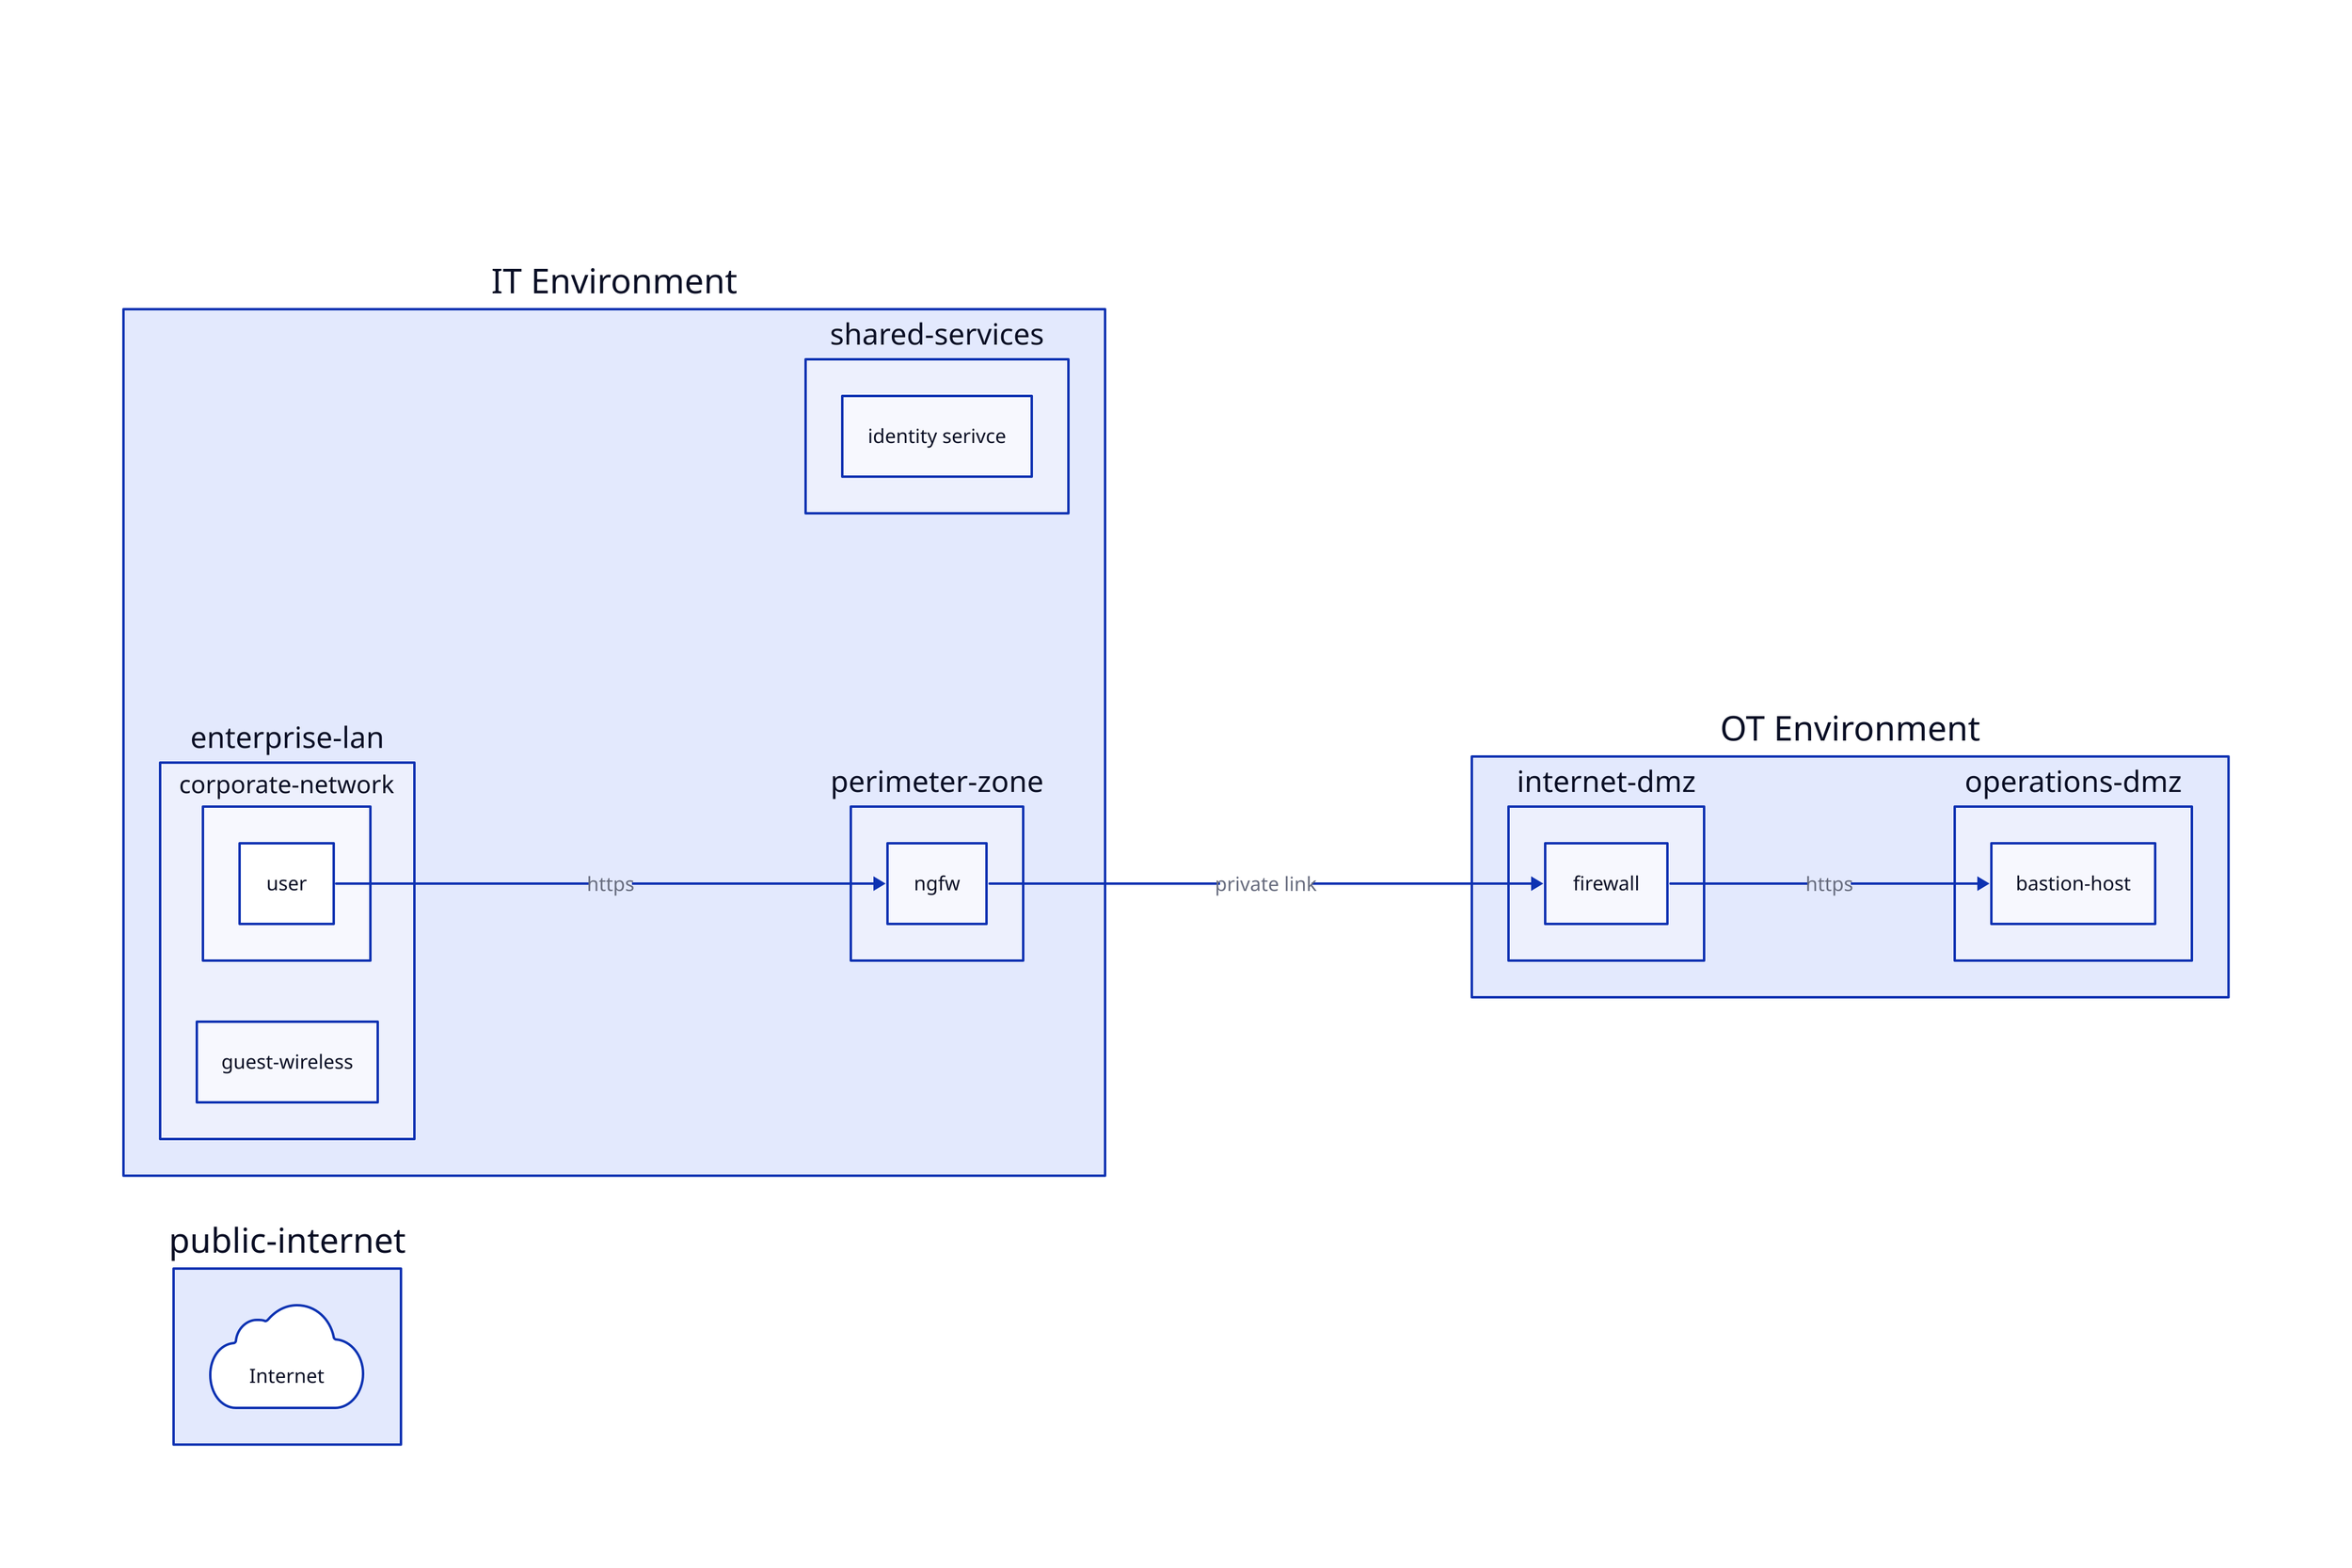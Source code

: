 #test architecture diagram using d2 programming language
# https://play.d2lang.com/

title: |md
  # Example IT/OT Pattern
  Pattern 1: User(s) in IT environment accessing OT environment API(s)
| { near: top-center }

IT Environment: {
    shared-services: {
      identity serivce
    }
    enterprise-lan: {
      corporate-network
      guest-wireless
    }
    perimeter-zone: {
      ngfw
    }
  }

# flows
IT Environment.enterprise-lan.corporate-network.user -> IT Environment.perimeter-zone.ngfw: https
IT Environment.perimeter-zone.ngfw -> OT Environment.internet-dmz.firewall: private link

OT Environment.internet-dmz.firewall -> OT Environment.operations-dmz.bastion-host: https

public-internet: {
  cloud: Internet
  cloud.shape: cloud
}

OT Environment: {
    internet-dmz: {
      firewall
    }
    operations-dmz: {
      bastion-host
    }
  }

direction: right
